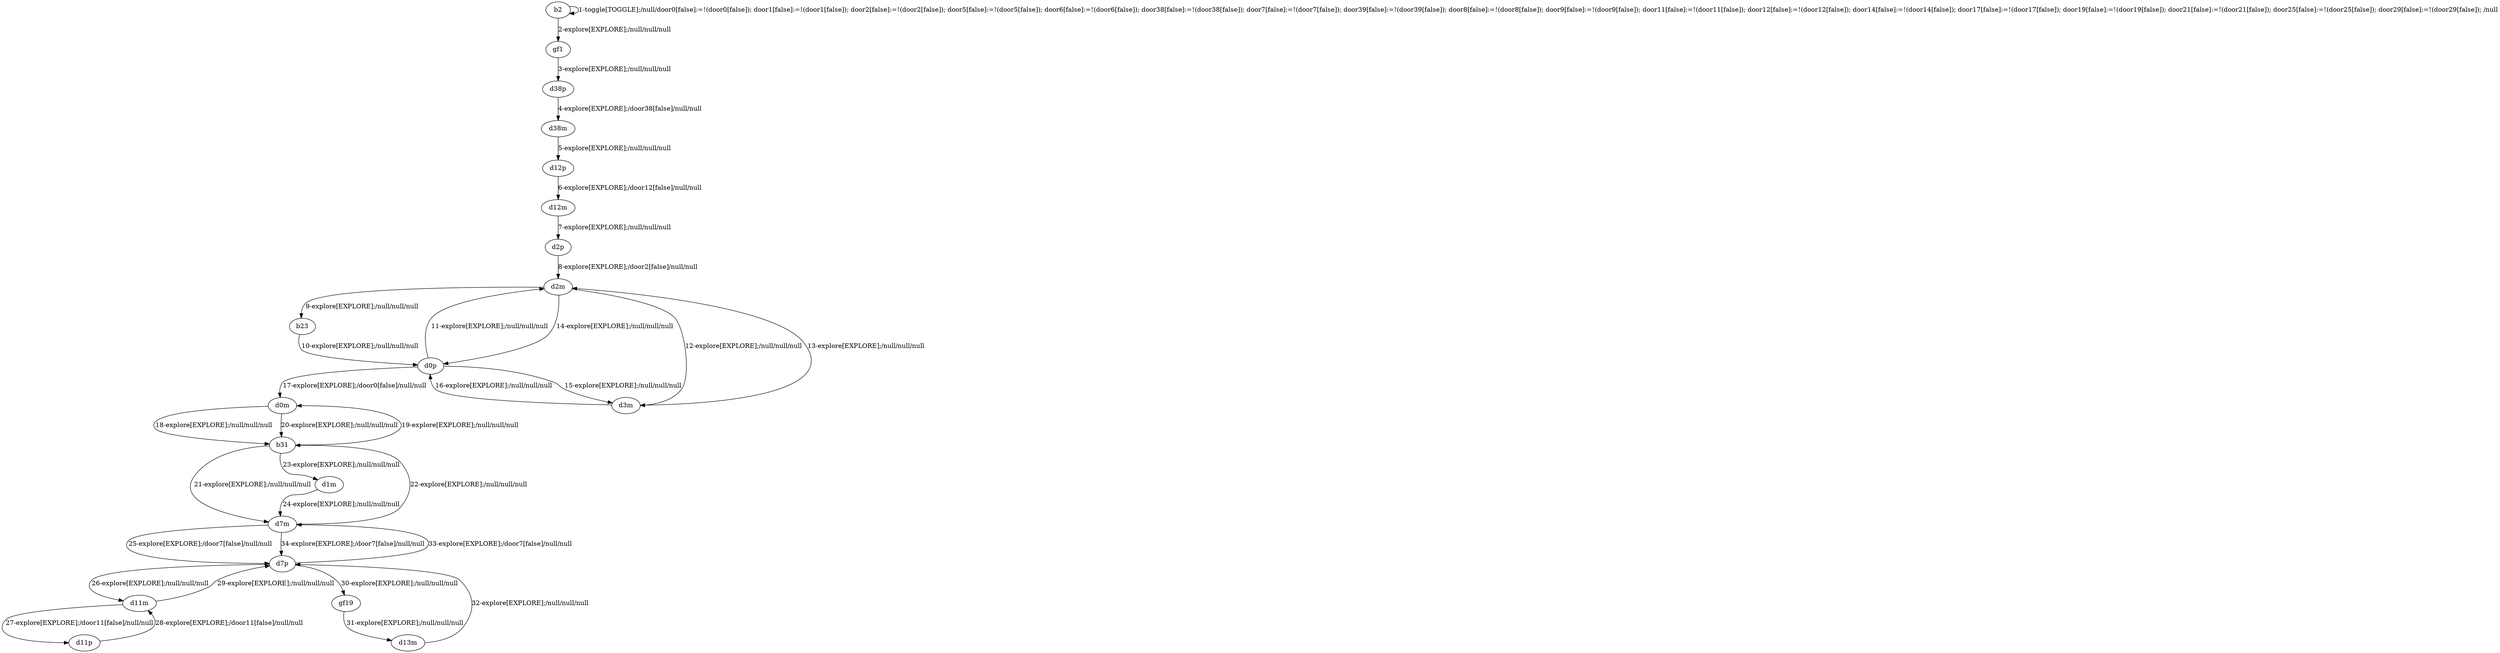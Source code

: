 # Total number of goals covered by this test: 1
# d7p --> d7m

digraph g {
"b2" -> "b2" [label = "1-toggle[TOGGLE];/null/door0[false]:=!(door0[false]); door1[false]:=!(door1[false]); door2[false]:=!(door2[false]); door5[false]:=!(door5[false]); door6[false]:=!(door6[false]); door38[false]:=!(door38[false]); door7[false]:=!(door7[false]); door39[false]:=!(door39[false]); door8[false]:=!(door8[false]); door9[false]:=!(door9[false]); door11[false]:=!(door11[false]); door12[false]:=!(door12[false]); door14[false]:=!(door14[false]); door17[false]:=!(door17[false]); door19[false]:=!(door19[false]); door21[false]:=!(door21[false]); door25[false]:=!(door25[false]); door29[false]:=!(door29[false]); /null"];
"b2" -> "gf1" [label = "2-explore[EXPLORE];/null/null/null"];
"gf1" -> "d38p" [label = "3-explore[EXPLORE];/null/null/null"];
"d38p" -> "d38m" [label = "4-explore[EXPLORE];/door38[false]/null/null"];
"d38m" -> "d12p" [label = "5-explore[EXPLORE];/null/null/null"];
"d12p" -> "d12m" [label = "6-explore[EXPLORE];/door12[false]/null/null"];
"d12m" -> "d2p" [label = "7-explore[EXPLORE];/null/null/null"];
"d2p" -> "d2m" [label = "8-explore[EXPLORE];/door2[false]/null/null"];
"d2m" -> "b23" [label = "9-explore[EXPLORE];/null/null/null"];
"b23" -> "d0p" [label = "10-explore[EXPLORE];/null/null/null"];
"d0p" -> "d2m" [label = "11-explore[EXPLORE];/null/null/null"];
"d2m" -> "d3m" [label = "12-explore[EXPLORE];/null/null/null"];
"d3m" -> "d2m" [label = "13-explore[EXPLORE];/null/null/null"];
"d2m" -> "d0p" [label = "14-explore[EXPLORE];/null/null/null"];
"d0p" -> "d3m" [label = "15-explore[EXPLORE];/null/null/null"];
"d3m" -> "d0p" [label = "16-explore[EXPLORE];/null/null/null"];
"d0p" -> "d0m" [label = "17-explore[EXPLORE];/door0[false]/null/null"];
"d0m" -> "b31" [label = "18-explore[EXPLORE];/null/null/null"];
"b31" -> "d0m" [label = "19-explore[EXPLORE];/null/null/null"];
"d0m" -> "b31" [label = "20-explore[EXPLORE];/null/null/null"];
"b31" -> "d7m" [label = "21-explore[EXPLORE];/null/null/null"];
"d7m" -> "b31" [label = "22-explore[EXPLORE];/null/null/null"];
"b31" -> "d1m" [label = "23-explore[EXPLORE];/null/null/null"];
"d1m" -> "d7m" [label = "24-explore[EXPLORE];/null/null/null"];
"d7m" -> "d7p" [label = "25-explore[EXPLORE];/door7[false]/null/null"];
"d7p" -> "d11m" [label = "26-explore[EXPLORE];/null/null/null"];
"d11m" -> "d11p" [label = "27-explore[EXPLORE];/door11[false]/null/null"];
"d11p" -> "d11m" [label = "28-explore[EXPLORE];/door11[false]/null/null"];
"d11m" -> "d7p" [label = "29-explore[EXPLORE];/null/null/null"];
"d7p" -> "gf19" [label = "30-explore[EXPLORE];/null/null/null"];
"gf19" -> "d13m" [label = "31-explore[EXPLORE];/null/null/null"];
"d13m" -> "d7p" [label = "32-explore[EXPLORE];/null/null/null"];
"d7p" -> "d7m" [label = "33-explore[EXPLORE];/door7[false]/null/null"];
"d7m" -> "d7p" [label = "34-explore[EXPLORE];/door7[false]/null/null"];
}